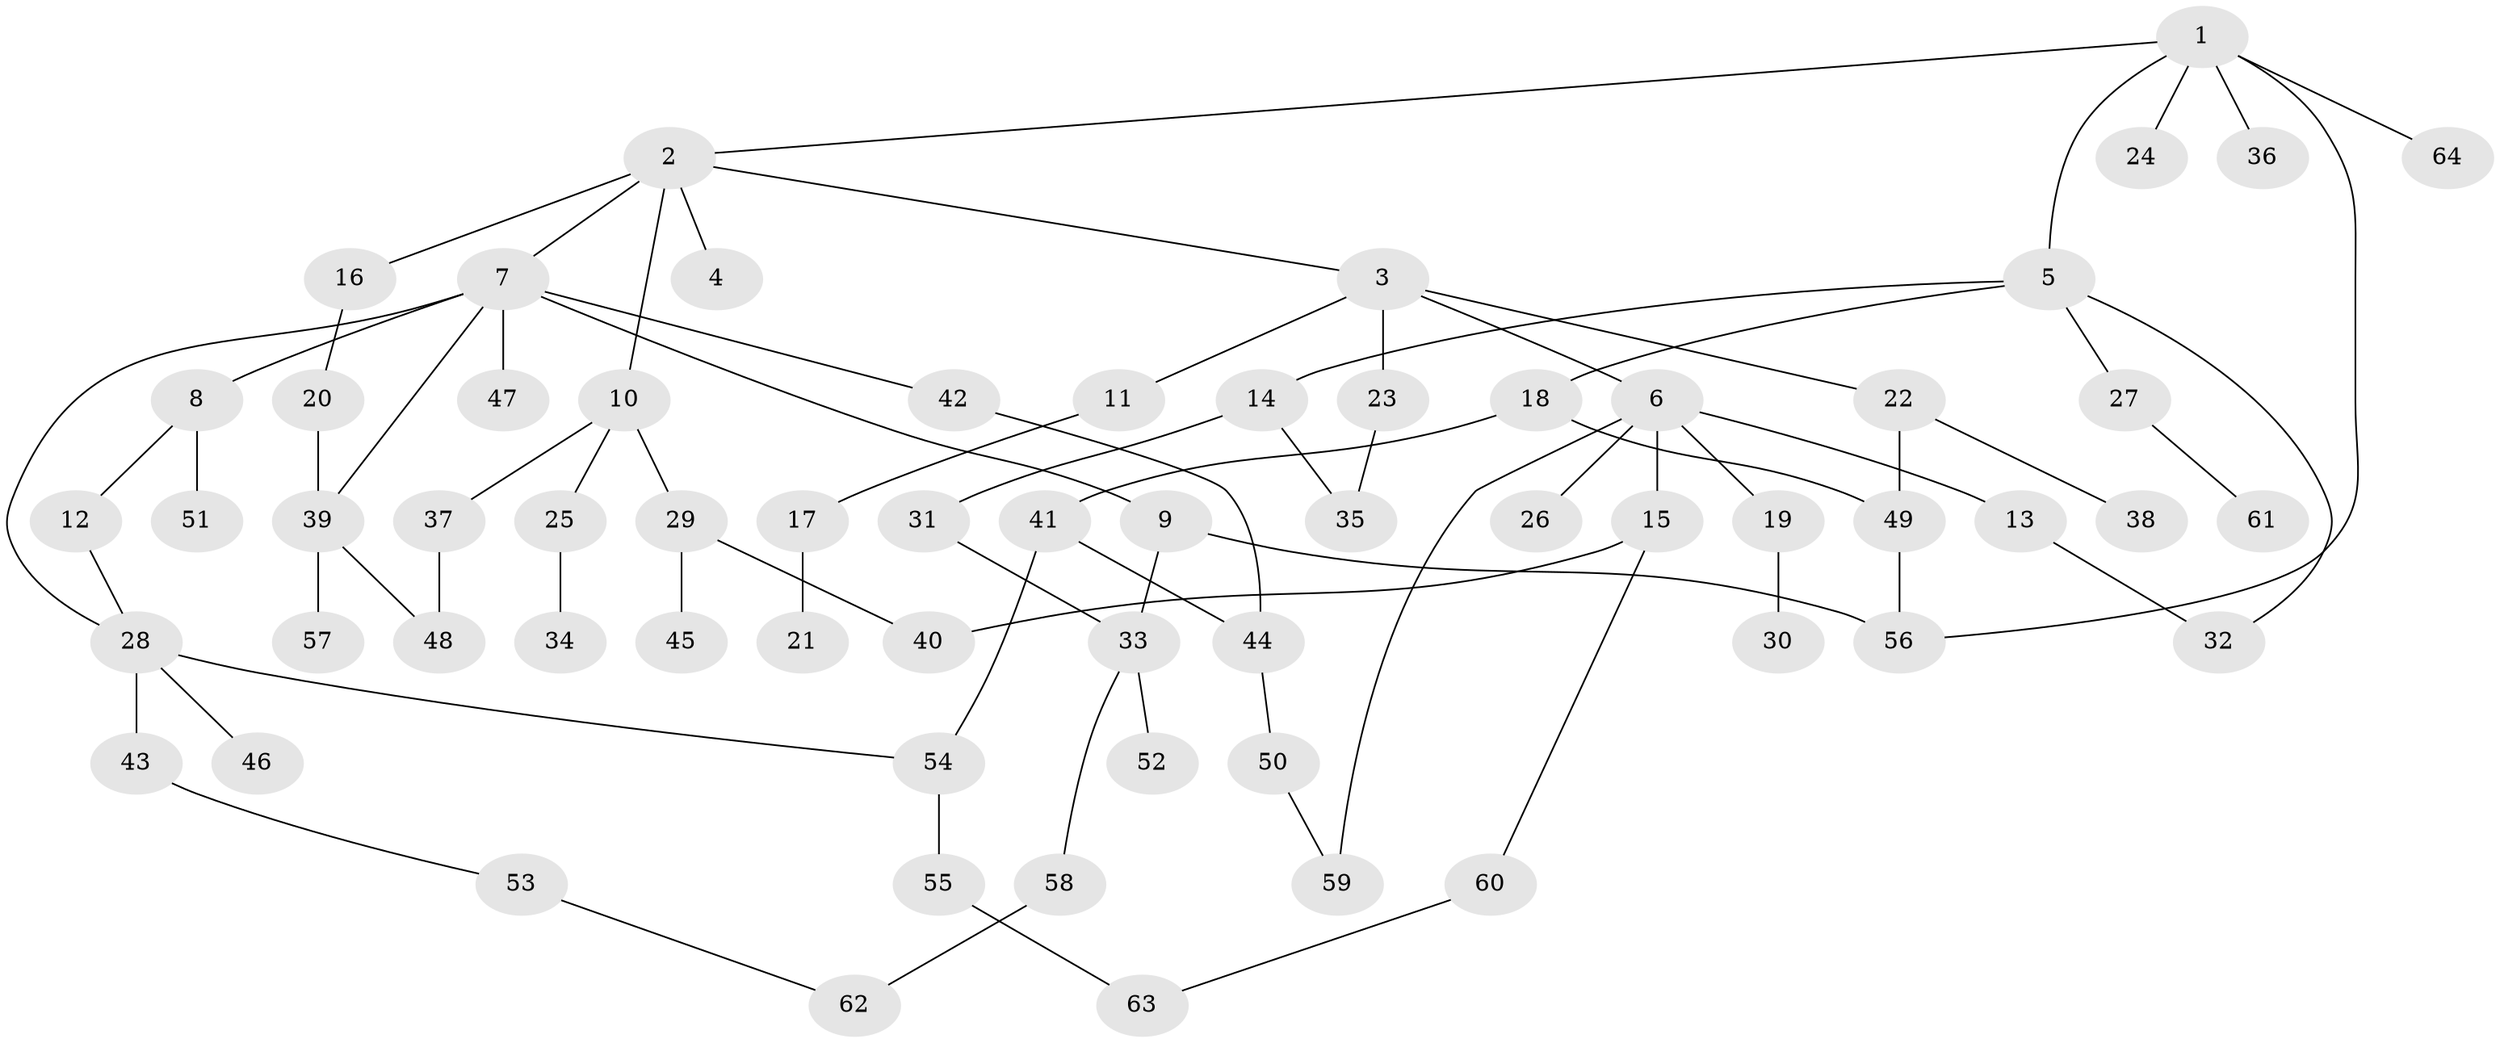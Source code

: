 // coarse degree distribution, {6: 0.10526315789473684, 10: 0.02631578947368421, 1: 0.34210526315789475, 5: 0.07894736842105263, 4: 0.05263157894736842, 2: 0.34210526315789475, 3: 0.05263157894736842}
// Generated by graph-tools (version 1.1) at 2025/17/03/04/25 18:17:04]
// undirected, 64 vertices, 78 edges
graph export_dot {
graph [start="1"]
  node [color=gray90,style=filled];
  1;
  2;
  3;
  4;
  5;
  6;
  7;
  8;
  9;
  10;
  11;
  12;
  13;
  14;
  15;
  16;
  17;
  18;
  19;
  20;
  21;
  22;
  23;
  24;
  25;
  26;
  27;
  28;
  29;
  30;
  31;
  32;
  33;
  34;
  35;
  36;
  37;
  38;
  39;
  40;
  41;
  42;
  43;
  44;
  45;
  46;
  47;
  48;
  49;
  50;
  51;
  52;
  53;
  54;
  55;
  56;
  57;
  58;
  59;
  60;
  61;
  62;
  63;
  64;
  1 -- 2;
  1 -- 5;
  1 -- 24;
  1 -- 36;
  1 -- 64;
  1 -- 56;
  2 -- 3;
  2 -- 4;
  2 -- 7;
  2 -- 10;
  2 -- 16;
  3 -- 6;
  3 -- 11;
  3 -- 22;
  3 -- 23;
  5 -- 14;
  5 -- 18;
  5 -- 27;
  5 -- 32;
  6 -- 13;
  6 -- 15;
  6 -- 19;
  6 -- 26;
  6 -- 59;
  7 -- 8;
  7 -- 9;
  7 -- 28;
  7 -- 39;
  7 -- 42;
  7 -- 47;
  8 -- 12;
  8 -- 51;
  9 -- 33;
  9 -- 56;
  10 -- 25;
  10 -- 29;
  10 -- 37;
  11 -- 17;
  12 -- 28;
  13 -- 32;
  14 -- 31;
  14 -- 35;
  15 -- 40;
  15 -- 60;
  16 -- 20;
  17 -- 21;
  18 -- 41;
  18 -- 49;
  19 -- 30;
  20 -- 39;
  22 -- 38;
  22 -- 49;
  23 -- 35;
  25 -- 34;
  27 -- 61;
  28 -- 43;
  28 -- 46;
  28 -- 54;
  29 -- 45;
  29 -- 40;
  31 -- 33;
  33 -- 52;
  33 -- 58;
  37 -- 48;
  39 -- 57;
  39 -- 48;
  41 -- 44;
  41 -- 54;
  42 -- 44;
  43 -- 53;
  44 -- 50;
  49 -- 56;
  50 -- 59;
  53 -- 62;
  54 -- 55;
  55 -- 63;
  58 -- 62;
  60 -- 63;
}

